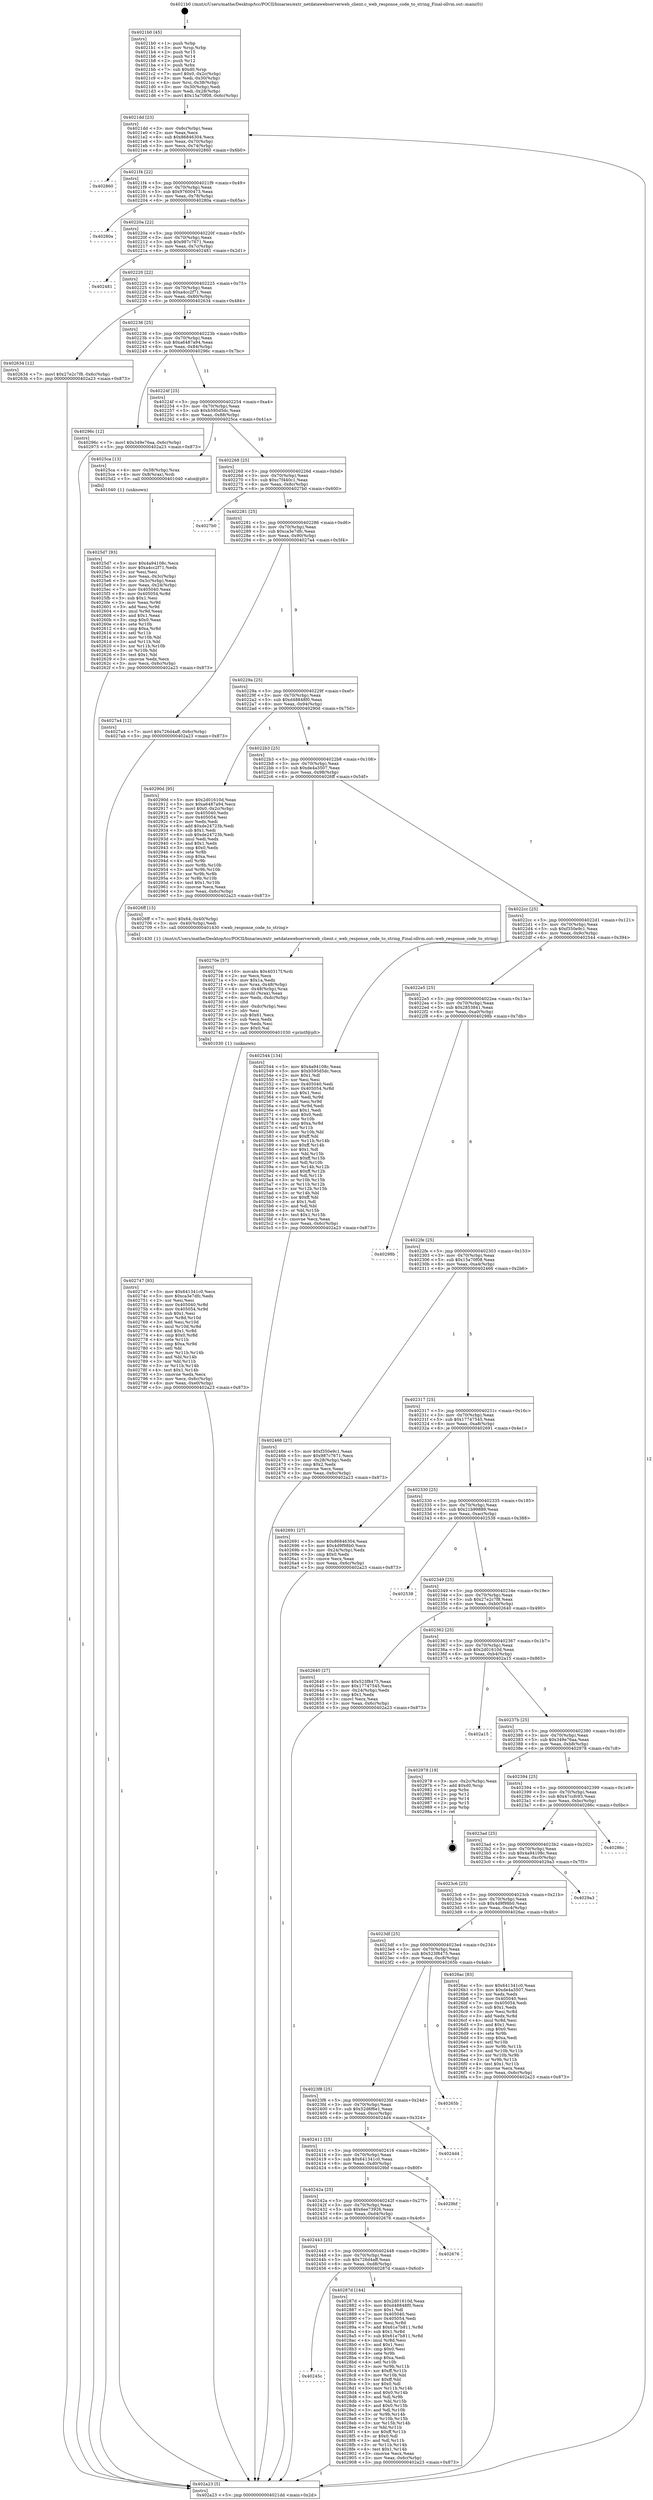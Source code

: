 digraph "0x4021b0" {
  label = "0x4021b0 (/mnt/c/Users/mathe/Desktop/tcc/POCII/binaries/extr_netdatawebserverweb_client.c_web_response_code_to_string_Final-ollvm.out::main(0))"
  labelloc = "t"
  node[shape=record]

  Entry [label="",width=0.3,height=0.3,shape=circle,fillcolor=black,style=filled]
  "0x4021dd" [label="{
     0x4021dd [23]\l
     | [instrs]\l
     &nbsp;&nbsp;0x4021dd \<+3\>: mov -0x6c(%rbp),%eax\l
     &nbsp;&nbsp;0x4021e0 \<+2\>: mov %eax,%ecx\l
     &nbsp;&nbsp;0x4021e2 \<+6\>: sub $0x86846304,%ecx\l
     &nbsp;&nbsp;0x4021e8 \<+3\>: mov %eax,-0x70(%rbp)\l
     &nbsp;&nbsp;0x4021eb \<+3\>: mov %ecx,-0x74(%rbp)\l
     &nbsp;&nbsp;0x4021ee \<+6\>: je 0000000000402860 \<main+0x6b0\>\l
  }"]
  "0x402860" [label="{
     0x402860\l
  }", style=dashed]
  "0x4021f4" [label="{
     0x4021f4 [22]\l
     | [instrs]\l
     &nbsp;&nbsp;0x4021f4 \<+5\>: jmp 00000000004021f9 \<main+0x49\>\l
     &nbsp;&nbsp;0x4021f9 \<+3\>: mov -0x70(%rbp),%eax\l
     &nbsp;&nbsp;0x4021fc \<+5\>: sub $0x97600473,%eax\l
     &nbsp;&nbsp;0x402201 \<+3\>: mov %eax,-0x78(%rbp)\l
     &nbsp;&nbsp;0x402204 \<+6\>: je 000000000040280a \<main+0x65a\>\l
  }"]
  Exit [label="",width=0.3,height=0.3,shape=circle,fillcolor=black,style=filled,peripheries=2]
  "0x40280a" [label="{
     0x40280a\l
  }", style=dashed]
  "0x40220a" [label="{
     0x40220a [22]\l
     | [instrs]\l
     &nbsp;&nbsp;0x40220a \<+5\>: jmp 000000000040220f \<main+0x5f\>\l
     &nbsp;&nbsp;0x40220f \<+3\>: mov -0x70(%rbp),%eax\l
     &nbsp;&nbsp;0x402212 \<+5\>: sub $0x987c7671,%eax\l
     &nbsp;&nbsp;0x402217 \<+3\>: mov %eax,-0x7c(%rbp)\l
     &nbsp;&nbsp;0x40221a \<+6\>: je 0000000000402481 \<main+0x2d1\>\l
  }"]
  "0x40245c" [label="{
     0x40245c\l
  }", style=dashed]
  "0x402481" [label="{
     0x402481\l
  }", style=dashed]
  "0x402220" [label="{
     0x402220 [22]\l
     | [instrs]\l
     &nbsp;&nbsp;0x402220 \<+5\>: jmp 0000000000402225 \<main+0x75\>\l
     &nbsp;&nbsp;0x402225 \<+3\>: mov -0x70(%rbp),%eax\l
     &nbsp;&nbsp;0x402228 \<+5\>: sub $0xa4cc2f71,%eax\l
     &nbsp;&nbsp;0x40222d \<+3\>: mov %eax,-0x80(%rbp)\l
     &nbsp;&nbsp;0x402230 \<+6\>: je 0000000000402634 \<main+0x484\>\l
  }"]
  "0x40287d" [label="{
     0x40287d [144]\l
     | [instrs]\l
     &nbsp;&nbsp;0x40287d \<+5\>: mov $0x2d01610d,%eax\l
     &nbsp;&nbsp;0x402882 \<+5\>: mov $0xd48848f0,%ecx\l
     &nbsp;&nbsp;0x402887 \<+2\>: mov $0x1,%dl\l
     &nbsp;&nbsp;0x402889 \<+7\>: mov 0x405040,%esi\l
     &nbsp;&nbsp;0x402890 \<+7\>: mov 0x405054,%edi\l
     &nbsp;&nbsp;0x402897 \<+3\>: mov %esi,%r8d\l
     &nbsp;&nbsp;0x40289a \<+7\>: add $0x61e7b811,%r8d\l
     &nbsp;&nbsp;0x4028a1 \<+4\>: sub $0x1,%r8d\l
     &nbsp;&nbsp;0x4028a5 \<+7\>: sub $0x61e7b811,%r8d\l
     &nbsp;&nbsp;0x4028ac \<+4\>: imul %r8d,%esi\l
     &nbsp;&nbsp;0x4028b0 \<+3\>: and $0x1,%esi\l
     &nbsp;&nbsp;0x4028b3 \<+3\>: cmp $0x0,%esi\l
     &nbsp;&nbsp;0x4028b6 \<+4\>: sete %r9b\l
     &nbsp;&nbsp;0x4028ba \<+3\>: cmp $0xa,%edi\l
     &nbsp;&nbsp;0x4028bd \<+4\>: setl %r10b\l
     &nbsp;&nbsp;0x4028c1 \<+3\>: mov %r9b,%r11b\l
     &nbsp;&nbsp;0x4028c4 \<+4\>: xor $0xff,%r11b\l
     &nbsp;&nbsp;0x4028c8 \<+3\>: mov %r10b,%bl\l
     &nbsp;&nbsp;0x4028cb \<+3\>: xor $0xff,%bl\l
     &nbsp;&nbsp;0x4028ce \<+3\>: xor $0x0,%dl\l
     &nbsp;&nbsp;0x4028d1 \<+3\>: mov %r11b,%r14b\l
     &nbsp;&nbsp;0x4028d4 \<+4\>: and $0x0,%r14b\l
     &nbsp;&nbsp;0x4028d8 \<+3\>: and %dl,%r9b\l
     &nbsp;&nbsp;0x4028db \<+3\>: mov %bl,%r15b\l
     &nbsp;&nbsp;0x4028de \<+4\>: and $0x0,%r15b\l
     &nbsp;&nbsp;0x4028e2 \<+3\>: and %dl,%r10b\l
     &nbsp;&nbsp;0x4028e5 \<+3\>: or %r9b,%r14b\l
     &nbsp;&nbsp;0x4028e8 \<+3\>: or %r10b,%r15b\l
     &nbsp;&nbsp;0x4028eb \<+3\>: xor %r15b,%r14b\l
     &nbsp;&nbsp;0x4028ee \<+3\>: or %bl,%r11b\l
     &nbsp;&nbsp;0x4028f1 \<+4\>: xor $0xff,%r11b\l
     &nbsp;&nbsp;0x4028f5 \<+3\>: or $0x0,%dl\l
     &nbsp;&nbsp;0x4028f8 \<+3\>: and %dl,%r11b\l
     &nbsp;&nbsp;0x4028fb \<+3\>: or %r11b,%r14b\l
     &nbsp;&nbsp;0x4028fe \<+4\>: test $0x1,%r14b\l
     &nbsp;&nbsp;0x402902 \<+3\>: cmovne %ecx,%eax\l
     &nbsp;&nbsp;0x402905 \<+3\>: mov %eax,-0x6c(%rbp)\l
     &nbsp;&nbsp;0x402908 \<+5\>: jmp 0000000000402a23 \<main+0x873\>\l
  }"]
  "0x402634" [label="{
     0x402634 [12]\l
     | [instrs]\l
     &nbsp;&nbsp;0x402634 \<+7\>: movl $0x27e2c7f8,-0x6c(%rbp)\l
     &nbsp;&nbsp;0x40263b \<+5\>: jmp 0000000000402a23 \<main+0x873\>\l
  }"]
  "0x402236" [label="{
     0x402236 [25]\l
     | [instrs]\l
     &nbsp;&nbsp;0x402236 \<+5\>: jmp 000000000040223b \<main+0x8b\>\l
     &nbsp;&nbsp;0x40223b \<+3\>: mov -0x70(%rbp),%eax\l
     &nbsp;&nbsp;0x40223e \<+5\>: sub $0xa6487a94,%eax\l
     &nbsp;&nbsp;0x402243 \<+6\>: mov %eax,-0x84(%rbp)\l
     &nbsp;&nbsp;0x402249 \<+6\>: je 000000000040296c \<main+0x7bc\>\l
  }"]
  "0x402443" [label="{
     0x402443 [25]\l
     | [instrs]\l
     &nbsp;&nbsp;0x402443 \<+5\>: jmp 0000000000402448 \<main+0x298\>\l
     &nbsp;&nbsp;0x402448 \<+3\>: mov -0x70(%rbp),%eax\l
     &nbsp;&nbsp;0x40244b \<+5\>: sub $0x726d4aff,%eax\l
     &nbsp;&nbsp;0x402450 \<+6\>: mov %eax,-0xd8(%rbp)\l
     &nbsp;&nbsp;0x402456 \<+6\>: je 000000000040287d \<main+0x6cd\>\l
  }"]
  "0x40296c" [label="{
     0x40296c [12]\l
     | [instrs]\l
     &nbsp;&nbsp;0x40296c \<+7\>: movl $0x349e76aa,-0x6c(%rbp)\l
     &nbsp;&nbsp;0x402973 \<+5\>: jmp 0000000000402a23 \<main+0x873\>\l
  }"]
  "0x40224f" [label="{
     0x40224f [25]\l
     | [instrs]\l
     &nbsp;&nbsp;0x40224f \<+5\>: jmp 0000000000402254 \<main+0xa4\>\l
     &nbsp;&nbsp;0x402254 \<+3\>: mov -0x70(%rbp),%eax\l
     &nbsp;&nbsp;0x402257 \<+5\>: sub $0xb595d5dc,%eax\l
     &nbsp;&nbsp;0x40225c \<+6\>: mov %eax,-0x88(%rbp)\l
     &nbsp;&nbsp;0x402262 \<+6\>: je 00000000004025ca \<main+0x41a\>\l
  }"]
  "0x402676" [label="{
     0x402676\l
  }", style=dashed]
  "0x4025ca" [label="{
     0x4025ca [13]\l
     | [instrs]\l
     &nbsp;&nbsp;0x4025ca \<+4\>: mov -0x38(%rbp),%rax\l
     &nbsp;&nbsp;0x4025ce \<+4\>: mov 0x8(%rax),%rdi\l
     &nbsp;&nbsp;0x4025d2 \<+5\>: call 0000000000401040 \<atoi@plt\>\l
     | [calls]\l
     &nbsp;&nbsp;0x401040 \{1\} (unknown)\l
  }"]
  "0x402268" [label="{
     0x402268 [25]\l
     | [instrs]\l
     &nbsp;&nbsp;0x402268 \<+5\>: jmp 000000000040226d \<main+0xbd\>\l
     &nbsp;&nbsp;0x40226d \<+3\>: mov -0x70(%rbp),%eax\l
     &nbsp;&nbsp;0x402270 \<+5\>: sub $0xc7f440c1,%eax\l
     &nbsp;&nbsp;0x402275 \<+6\>: mov %eax,-0x8c(%rbp)\l
     &nbsp;&nbsp;0x40227b \<+6\>: je 00000000004027b0 \<main+0x600\>\l
  }"]
  "0x40242a" [label="{
     0x40242a [25]\l
     | [instrs]\l
     &nbsp;&nbsp;0x40242a \<+5\>: jmp 000000000040242f \<main+0x27f\>\l
     &nbsp;&nbsp;0x40242f \<+3\>: mov -0x70(%rbp),%eax\l
     &nbsp;&nbsp;0x402432 \<+5\>: sub $0x6ee73926,%eax\l
     &nbsp;&nbsp;0x402437 \<+6\>: mov %eax,-0xd4(%rbp)\l
     &nbsp;&nbsp;0x40243d \<+6\>: je 0000000000402676 \<main+0x4c6\>\l
  }"]
  "0x4027b0" [label="{
     0x4027b0\l
  }", style=dashed]
  "0x402281" [label="{
     0x402281 [25]\l
     | [instrs]\l
     &nbsp;&nbsp;0x402281 \<+5\>: jmp 0000000000402286 \<main+0xd6\>\l
     &nbsp;&nbsp;0x402286 \<+3\>: mov -0x70(%rbp),%eax\l
     &nbsp;&nbsp;0x402289 \<+5\>: sub $0xca3e7dfc,%eax\l
     &nbsp;&nbsp;0x40228e \<+6\>: mov %eax,-0x90(%rbp)\l
     &nbsp;&nbsp;0x402294 \<+6\>: je 00000000004027a4 \<main+0x5f4\>\l
  }"]
  "0x4029bf" [label="{
     0x4029bf\l
  }", style=dashed]
  "0x4027a4" [label="{
     0x4027a4 [12]\l
     | [instrs]\l
     &nbsp;&nbsp;0x4027a4 \<+7\>: movl $0x726d4aff,-0x6c(%rbp)\l
     &nbsp;&nbsp;0x4027ab \<+5\>: jmp 0000000000402a23 \<main+0x873\>\l
  }"]
  "0x40229a" [label="{
     0x40229a [25]\l
     | [instrs]\l
     &nbsp;&nbsp;0x40229a \<+5\>: jmp 000000000040229f \<main+0xef\>\l
     &nbsp;&nbsp;0x40229f \<+3\>: mov -0x70(%rbp),%eax\l
     &nbsp;&nbsp;0x4022a2 \<+5\>: sub $0xd48848f0,%eax\l
     &nbsp;&nbsp;0x4022a7 \<+6\>: mov %eax,-0x94(%rbp)\l
     &nbsp;&nbsp;0x4022ad \<+6\>: je 000000000040290d \<main+0x75d\>\l
  }"]
  "0x402411" [label="{
     0x402411 [25]\l
     | [instrs]\l
     &nbsp;&nbsp;0x402411 \<+5\>: jmp 0000000000402416 \<main+0x266\>\l
     &nbsp;&nbsp;0x402416 \<+3\>: mov -0x70(%rbp),%eax\l
     &nbsp;&nbsp;0x402419 \<+5\>: sub $0x641341c0,%eax\l
     &nbsp;&nbsp;0x40241e \<+6\>: mov %eax,-0xd0(%rbp)\l
     &nbsp;&nbsp;0x402424 \<+6\>: je 00000000004029bf \<main+0x80f\>\l
  }"]
  "0x40290d" [label="{
     0x40290d [95]\l
     | [instrs]\l
     &nbsp;&nbsp;0x40290d \<+5\>: mov $0x2d01610d,%eax\l
     &nbsp;&nbsp;0x402912 \<+5\>: mov $0xa6487a94,%ecx\l
     &nbsp;&nbsp;0x402917 \<+7\>: movl $0x0,-0x2c(%rbp)\l
     &nbsp;&nbsp;0x40291e \<+7\>: mov 0x405040,%edx\l
     &nbsp;&nbsp;0x402925 \<+7\>: mov 0x405054,%esi\l
     &nbsp;&nbsp;0x40292c \<+2\>: mov %edx,%edi\l
     &nbsp;&nbsp;0x40292e \<+6\>: add $0xde24723b,%edi\l
     &nbsp;&nbsp;0x402934 \<+3\>: sub $0x1,%edi\l
     &nbsp;&nbsp;0x402937 \<+6\>: sub $0xde24723b,%edi\l
     &nbsp;&nbsp;0x40293d \<+3\>: imul %edi,%edx\l
     &nbsp;&nbsp;0x402940 \<+3\>: and $0x1,%edx\l
     &nbsp;&nbsp;0x402943 \<+3\>: cmp $0x0,%edx\l
     &nbsp;&nbsp;0x402946 \<+4\>: sete %r8b\l
     &nbsp;&nbsp;0x40294a \<+3\>: cmp $0xa,%esi\l
     &nbsp;&nbsp;0x40294d \<+4\>: setl %r9b\l
     &nbsp;&nbsp;0x402951 \<+3\>: mov %r8b,%r10b\l
     &nbsp;&nbsp;0x402954 \<+3\>: and %r9b,%r10b\l
     &nbsp;&nbsp;0x402957 \<+3\>: xor %r9b,%r8b\l
     &nbsp;&nbsp;0x40295a \<+3\>: or %r8b,%r10b\l
     &nbsp;&nbsp;0x40295d \<+4\>: test $0x1,%r10b\l
     &nbsp;&nbsp;0x402961 \<+3\>: cmovne %ecx,%eax\l
     &nbsp;&nbsp;0x402964 \<+3\>: mov %eax,-0x6c(%rbp)\l
     &nbsp;&nbsp;0x402967 \<+5\>: jmp 0000000000402a23 \<main+0x873\>\l
  }"]
  "0x4022b3" [label="{
     0x4022b3 [25]\l
     | [instrs]\l
     &nbsp;&nbsp;0x4022b3 \<+5\>: jmp 00000000004022b8 \<main+0x108\>\l
     &nbsp;&nbsp;0x4022b8 \<+3\>: mov -0x70(%rbp),%eax\l
     &nbsp;&nbsp;0x4022bb \<+5\>: sub $0xde4a3507,%eax\l
     &nbsp;&nbsp;0x4022c0 \<+6\>: mov %eax,-0x98(%rbp)\l
     &nbsp;&nbsp;0x4022c6 \<+6\>: je 00000000004026ff \<main+0x54f\>\l
  }"]
  "0x4024d4" [label="{
     0x4024d4\l
  }", style=dashed]
  "0x4026ff" [label="{
     0x4026ff [15]\l
     | [instrs]\l
     &nbsp;&nbsp;0x4026ff \<+7\>: movl $0x64,-0x40(%rbp)\l
     &nbsp;&nbsp;0x402706 \<+3\>: mov -0x40(%rbp),%edi\l
     &nbsp;&nbsp;0x402709 \<+5\>: call 0000000000401430 \<web_response_code_to_string\>\l
     | [calls]\l
     &nbsp;&nbsp;0x401430 \{1\} (/mnt/c/Users/mathe/Desktop/tcc/POCII/binaries/extr_netdatawebserverweb_client.c_web_response_code_to_string_Final-ollvm.out::web_response_code_to_string)\l
  }"]
  "0x4022cc" [label="{
     0x4022cc [25]\l
     | [instrs]\l
     &nbsp;&nbsp;0x4022cc \<+5\>: jmp 00000000004022d1 \<main+0x121\>\l
     &nbsp;&nbsp;0x4022d1 \<+3\>: mov -0x70(%rbp),%eax\l
     &nbsp;&nbsp;0x4022d4 \<+5\>: sub $0xf350e9c1,%eax\l
     &nbsp;&nbsp;0x4022d9 \<+6\>: mov %eax,-0x9c(%rbp)\l
     &nbsp;&nbsp;0x4022df \<+6\>: je 0000000000402544 \<main+0x394\>\l
  }"]
  "0x4023f8" [label="{
     0x4023f8 [25]\l
     | [instrs]\l
     &nbsp;&nbsp;0x4023f8 \<+5\>: jmp 00000000004023fd \<main+0x24d\>\l
     &nbsp;&nbsp;0x4023fd \<+3\>: mov -0x70(%rbp),%eax\l
     &nbsp;&nbsp;0x402400 \<+5\>: sub $0x52d6f6e1,%eax\l
     &nbsp;&nbsp;0x402405 \<+6\>: mov %eax,-0xcc(%rbp)\l
     &nbsp;&nbsp;0x40240b \<+6\>: je 00000000004024d4 \<main+0x324\>\l
  }"]
  "0x402544" [label="{
     0x402544 [134]\l
     | [instrs]\l
     &nbsp;&nbsp;0x402544 \<+5\>: mov $0x4a94108c,%eax\l
     &nbsp;&nbsp;0x402549 \<+5\>: mov $0xb595d5dc,%ecx\l
     &nbsp;&nbsp;0x40254e \<+2\>: mov $0x1,%dl\l
     &nbsp;&nbsp;0x402550 \<+2\>: xor %esi,%esi\l
     &nbsp;&nbsp;0x402552 \<+7\>: mov 0x405040,%edi\l
     &nbsp;&nbsp;0x402559 \<+8\>: mov 0x405054,%r8d\l
     &nbsp;&nbsp;0x402561 \<+3\>: sub $0x1,%esi\l
     &nbsp;&nbsp;0x402564 \<+3\>: mov %edi,%r9d\l
     &nbsp;&nbsp;0x402567 \<+3\>: add %esi,%r9d\l
     &nbsp;&nbsp;0x40256a \<+4\>: imul %r9d,%edi\l
     &nbsp;&nbsp;0x40256e \<+3\>: and $0x1,%edi\l
     &nbsp;&nbsp;0x402571 \<+3\>: cmp $0x0,%edi\l
     &nbsp;&nbsp;0x402574 \<+4\>: sete %r10b\l
     &nbsp;&nbsp;0x402578 \<+4\>: cmp $0xa,%r8d\l
     &nbsp;&nbsp;0x40257c \<+4\>: setl %r11b\l
     &nbsp;&nbsp;0x402580 \<+3\>: mov %r10b,%bl\l
     &nbsp;&nbsp;0x402583 \<+3\>: xor $0xff,%bl\l
     &nbsp;&nbsp;0x402586 \<+3\>: mov %r11b,%r14b\l
     &nbsp;&nbsp;0x402589 \<+4\>: xor $0xff,%r14b\l
     &nbsp;&nbsp;0x40258d \<+3\>: xor $0x1,%dl\l
     &nbsp;&nbsp;0x402590 \<+3\>: mov %bl,%r15b\l
     &nbsp;&nbsp;0x402593 \<+4\>: and $0xff,%r15b\l
     &nbsp;&nbsp;0x402597 \<+3\>: and %dl,%r10b\l
     &nbsp;&nbsp;0x40259a \<+3\>: mov %r14b,%r12b\l
     &nbsp;&nbsp;0x40259d \<+4\>: and $0xff,%r12b\l
     &nbsp;&nbsp;0x4025a1 \<+3\>: and %dl,%r11b\l
     &nbsp;&nbsp;0x4025a4 \<+3\>: or %r10b,%r15b\l
     &nbsp;&nbsp;0x4025a7 \<+3\>: or %r11b,%r12b\l
     &nbsp;&nbsp;0x4025aa \<+3\>: xor %r12b,%r15b\l
     &nbsp;&nbsp;0x4025ad \<+3\>: or %r14b,%bl\l
     &nbsp;&nbsp;0x4025b0 \<+3\>: xor $0xff,%bl\l
     &nbsp;&nbsp;0x4025b3 \<+3\>: or $0x1,%dl\l
     &nbsp;&nbsp;0x4025b6 \<+2\>: and %dl,%bl\l
     &nbsp;&nbsp;0x4025b8 \<+3\>: or %bl,%r15b\l
     &nbsp;&nbsp;0x4025bb \<+4\>: test $0x1,%r15b\l
     &nbsp;&nbsp;0x4025bf \<+3\>: cmovne %ecx,%eax\l
     &nbsp;&nbsp;0x4025c2 \<+3\>: mov %eax,-0x6c(%rbp)\l
     &nbsp;&nbsp;0x4025c5 \<+5\>: jmp 0000000000402a23 \<main+0x873\>\l
  }"]
  "0x4022e5" [label="{
     0x4022e5 [25]\l
     | [instrs]\l
     &nbsp;&nbsp;0x4022e5 \<+5\>: jmp 00000000004022ea \<main+0x13a\>\l
     &nbsp;&nbsp;0x4022ea \<+3\>: mov -0x70(%rbp),%eax\l
     &nbsp;&nbsp;0x4022ed \<+5\>: sub $0x2853841,%eax\l
     &nbsp;&nbsp;0x4022f2 \<+6\>: mov %eax,-0xa0(%rbp)\l
     &nbsp;&nbsp;0x4022f8 \<+6\>: je 000000000040298b \<main+0x7db\>\l
  }"]
  "0x40265b" [label="{
     0x40265b\l
  }", style=dashed]
  "0x40298b" [label="{
     0x40298b\l
  }", style=dashed]
  "0x4022fe" [label="{
     0x4022fe [25]\l
     | [instrs]\l
     &nbsp;&nbsp;0x4022fe \<+5\>: jmp 0000000000402303 \<main+0x153\>\l
     &nbsp;&nbsp;0x402303 \<+3\>: mov -0x70(%rbp),%eax\l
     &nbsp;&nbsp;0x402306 \<+5\>: sub $0x15a70f08,%eax\l
     &nbsp;&nbsp;0x40230b \<+6\>: mov %eax,-0xa4(%rbp)\l
     &nbsp;&nbsp;0x402311 \<+6\>: je 0000000000402466 \<main+0x2b6\>\l
  }"]
  "0x402747" [label="{
     0x402747 [93]\l
     | [instrs]\l
     &nbsp;&nbsp;0x402747 \<+5\>: mov $0x641341c0,%ecx\l
     &nbsp;&nbsp;0x40274c \<+5\>: mov $0xca3e7dfc,%edx\l
     &nbsp;&nbsp;0x402751 \<+2\>: xor %esi,%esi\l
     &nbsp;&nbsp;0x402753 \<+8\>: mov 0x405040,%r8d\l
     &nbsp;&nbsp;0x40275b \<+8\>: mov 0x405054,%r9d\l
     &nbsp;&nbsp;0x402763 \<+3\>: sub $0x1,%esi\l
     &nbsp;&nbsp;0x402766 \<+3\>: mov %r8d,%r10d\l
     &nbsp;&nbsp;0x402769 \<+3\>: add %esi,%r10d\l
     &nbsp;&nbsp;0x40276c \<+4\>: imul %r10d,%r8d\l
     &nbsp;&nbsp;0x402770 \<+4\>: and $0x1,%r8d\l
     &nbsp;&nbsp;0x402774 \<+4\>: cmp $0x0,%r8d\l
     &nbsp;&nbsp;0x402778 \<+4\>: sete %r11b\l
     &nbsp;&nbsp;0x40277c \<+4\>: cmp $0xa,%r9d\l
     &nbsp;&nbsp;0x402780 \<+3\>: setl %bl\l
     &nbsp;&nbsp;0x402783 \<+3\>: mov %r11b,%r14b\l
     &nbsp;&nbsp;0x402786 \<+3\>: and %bl,%r14b\l
     &nbsp;&nbsp;0x402789 \<+3\>: xor %bl,%r11b\l
     &nbsp;&nbsp;0x40278c \<+3\>: or %r11b,%r14b\l
     &nbsp;&nbsp;0x40278f \<+4\>: test $0x1,%r14b\l
     &nbsp;&nbsp;0x402793 \<+3\>: cmovne %edx,%ecx\l
     &nbsp;&nbsp;0x402796 \<+3\>: mov %ecx,-0x6c(%rbp)\l
     &nbsp;&nbsp;0x402799 \<+6\>: mov %eax,-0xe0(%rbp)\l
     &nbsp;&nbsp;0x40279f \<+5\>: jmp 0000000000402a23 \<main+0x873\>\l
  }"]
  "0x402466" [label="{
     0x402466 [27]\l
     | [instrs]\l
     &nbsp;&nbsp;0x402466 \<+5\>: mov $0xf350e9c1,%eax\l
     &nbsp;&nbsp;0x40246b \<+5\>: mov $0x987c7671,%ecx\l
     &nbsp;&nbsp;0x402470 \<+3\>: mov -0x28(%rbp),%edx\l
     &nbsp;&nbsp;0x402473 \<+3\>: cmp $0x2,%edx\l
     &nbsp;&nbsp;0x402476 \<+3\>: cmovne %ecx,%eax\l
     &nbsp;&nbsp;0x402479 \<+3\>: mov %eax,-0x6c(%rbp)\l
     &nbsp;&nbsp;0x40247c \<+5\>: jmp 0000000000402a23 \<main+0x873\>\l
  }"]
  "0x402317" [label="{
     0x402317 [25]\l
     | [instrs]\l
     &nbsp;&nbsp;0x402317 \<+5\>: jmp 000000000040231c \<main+0x16c\>\l
     &nbsp;&nbsp;0x40231c \<+3\>: mov -0x70(%rbp),%eax\l
     &nbsp;&nbsp;0x40231f \<+5\>: sub $0x17747545,%eax\l
     &nbsp;&nbsp;0x402324 \<+6\>: mov %eax,-0xa8(%rbp)\l
     &nbsp;&nbsp;0x40232a \<+6\>: je 0000000000402691 \<main+0x4e1\>\l
  }"]
  "0x402a23" [label="{
     0x402a23 [5]\l
     | [instrs]\l
     &nbsp;&nbsp;0x402a23 \<+5\>: jmp 00000000004021dd \<main+0x2d\>\l
  }"]
  "0x4021b0" [label="{
     0x4021b0 [45]\l
     | [instrs]\l
     &nbsp;&nbsp;0x4021b0 \<+1\>: push %rbp\l
     &nbsp;&nbsp;0x4021b1 \<+3\>: mov %rsp,%rbp\l
     &nbsp;&nbsp;0x4021b4 \<+2\>: push %r15\l
     &nbsp;&nbsp;0x4021b6 \<+2\>: push %r14\l
     &nbsp;&nbsp;0x4021b8 \<+2\>: push %r12\l
     &nbsp;&nbsp;0x4021ba \<+1\>: push %rbx\l
     &nbsp;&nbsp;0x4021bb \<+7\>: sub $0xd0,%rsp\l
     &nbsp;&nbsp;0x4021c2 \<+7\>: movl $0x0,-0x2c(%rbp)\l
     &nbsp;&nbsp;0x4021c9 \<+3\>: mov %edi,-0x30(%rbp)\l
     &nbsp;&nbsp;0x4021cc \<+4\>: mov %rsi,-0x38(%rbp)\l
     &nbsp;&nbsp;0x4021d0 \<+3\>: mov -0x30(%rbp),%edi\l
     &nbsp;&nbsp;0x4021d3 \<+3\>: mov %edi,-0x28(%rbp)\l
     &nbsp;&nbsp;0x4021d6 \<+7\>: movl $0x15a70f08,-0x6c(%rbp)\l
  }"]
  "0x4025d7" [label="{
     0x4025d7 [93]\l
     | [instrs]\l
     &nbsp;&nbsp;0x4025d7 \<+5\>: mov $0x4a94108c,%ecx\l
     &nbsp;&nbsp;0x4025dc \<+5\>: mov $0xa4cc2f71,%edx\l
     &nbsp;&nbsp;0x4025e1 \<+2\>: xor %esi,%esi\l
     &nbsp;&nbsp;0x4025e3 \<+3\>: mov %eax,-0x3c(%rbp)\l
     &nbsp;&nbsp;0x4025e6 \<+3\>: mov -0x3c(%rbp),%eax\l
     &nbsp;&nbsp;0x4025e9 \<+3\>: mov %eax,-0x24(%rbp)\l
     &nbsp;&nbsp;0x4025ec \<+7\>: mov 0x405040,%eax\l
     &nbsp;&nbsp;0x4025f3 \<+8\>: mov 0x405054,%r8d\l
     &nbsp;&nbsp;0x4025fb \<+3\>: sub $0x1,%esi\l
     &nbsp;&nbsp;0x4025fe \<+3\>: mov %eax,%r9d\l
     &nbsp;&nbsp;0x402601 \<+3\>: add %esi,%r9d\l
     &nbsp;&nbsp;0x402604 \<+4\>: imul %r9d,%eax\l
     &nbsp;&nbsp;0x402608 \<+3\>: and $0x1,%eax\l
     &nbsp;&nbsp;0x40260b \<+3\>: cmp $0x0,%eax\l
     &nbsp;&nbsp;0x40260e \<+4\>: sete %r10b\l
     &nbsp;&nbsp;0x402612 \<+4\>: cmp $0xa,%r8d\l
     &nbsp;&nbsp;0x402616 \<+4\>: setl %r11b\l
     &nbsp;&nbsp;0x40261a \<+3\>: mov %r10b,%bl\l
     &nbsp;&nbsp;0x40261d \<+3\>: and %r11b,%bl\l
     &nbsp;&nbsp;0x402620 \<+3\>: xor %r11b,%r10b\l
     &nbsp;&nbsp;0x402623 \<+3\>: or %r10b,%bl\l
     &nbsp;&nbsp;0x402626 \<+3\>: test $0x1,%bl\l
     &nbsp;&nbsp;0x402629 \<+3\>: cmovne %edx,%ecx\l
     &nbsp;&nbsp;0x40262c \<+3\>: mov %ecx,-0x6c(%rbp)\l
     &nbsp;&nbsp;0x40262f \<+5\>: jmp 0000000000402a23 \<main+0x873\>\l
  }"]
  "0x40270e" [label="{
     0x40270e [57]\l
     | [instrs]\l
     &nbsp;&nbsp;0x40270e \<+10\>: movabs $0x40317f,%rdi\l
     &nbsp;&nbsp;0x402718 \<+2\>: xor %ecx,%ecx\l
     &nbsp;&nbsp;0x40271a \<+5\>: mov $0x1a,%edx\l
     &nbsp;&nbsp;0x40271f \<+4\>: mov %rax,-0x48(%rbp)\l
     &nbsp;&nbsp;0x402723 \<+4\>: mov -0x48(%rbp),%rax\l
     &nbsp;&nbsp;0x402727 \<+3\>: movsbl (%rax),%eax\l
     &nbsp;&nbsp;0x40272a \<+6\>: mov %edx,-0xdc(%rbp)\l
     &nbsp;&nbsp;0x402730 \<+1\>: cltd\l
     &nbsp;&nbsp;0x402731 \<+6\>: mov -0xdc(%rbp),%esi\l
     &nbsp;&nbsp;0x402737 \<+2\>: idiv %esi\l
     &nbsp;&nbsp;0x402739 \<+3\>: sub $0x61,%ecx\l
     &nbsp;&nbsp;0x40273c \<+2\>: sub %ecx,%edx\l
     &nbsp;&nbsp;0x40273e \<+2\>: mov %edx,%esi\l
     &nbsp;&nbsp;0x402740 \<+2\>: mov $0x0,%al\l
     &nbsp;&nbsp;0x402742 \<+5\>: call 0000000000401030 \<printf@plt\>\l
     | [calls]\l
     &nbsp;&nbsp;0x401030 \{1\} (unknown)\l
  }"]
  "0x402691" [label="{
     0x402691 [27]\l
     | [instrs]\l
     &nbsp;&nbsp;0x402691 \<+5\>: mov $0x86846304,%eax\l
     &nbsp;&nbsp;0x402696 \<+5\>: mov $0x4d9f98b0,%ecx\l
     &nbsp;&nbsp;0x40269b \<+3\>: mov -0x24(%rbp),%edx\l
     &nbsp;&nbsp;0x40269e \<+3\>: cmp $0x0,%edx\l
     &nbsp;&nbsp;0x4026a1 \<+3\>: cmove %ecx,%eax\l
     &nbsp;&nbsp;0x4026a4 \<+3\>: mov %eax,-0x6c(%rbp)\l
     &nbsp;&nbsp;0x4026a7 \<+5\>: jmp 0000000000402a23 \<main+0x873\>\l
  }"]
  "0x402330" [label="{
     0x402330 [25]\l
     | [instrs]\l
     &nbsp;&nbsp;0x402330 \<+5\>: jmp 0000000000402335 \<main+0x185\>\l
     &nbsp;&nbsp;0x402335 \<+3\>: mov -0x70(%rbp),%eax\l
     &nbsp;&nbsp;0x402338 \<+5\>: sub $0x21b99889,%eax\l
     &nbsp;&nbsp;0x40233d \<+6\>: mov %eax,-0xac(%rbp)\l
     &nbsp;&nbsp;0x402343 \<+6\>: je 0000000000402538 \<main+0x388\>\l
  }"]
  "0x4023df" [label="{
     0x4023df [25]\l
     | [instrs]\l
     &nbsp;&nbsp;0x4023df \<+5\>: jmp 00000000004023e4 \<main+0x234\>\l
     &nbsp;&nbsp;0x4023e4 \<+3\>: mov -0x70(%rbp),%eax\l
     &nbsp;&nbsp;0x4023e7 \<+5\>: sub $0x523f8475,%eax\l
     &nbsp;&nbsp;0x4023ec \<+6\>: mov %eax,-0xc8(%rbp)\l
     &nbsp;&nbsp;0x4023f2 \<+6\>: je 000000000040265b \<main+0x4ab\>\l
  }"]
  "0x402538" [label="{
     0x402538\l
  }", style=dashed]
  "0x402349" [label="{
     0x402349 [25]\l
     | [instrs]\l
     &nbsp;&nbsp;0x402349 \<+5\>: jmp 000000000040234e \<main+0x19e\>\l
     &nbsp;&nbsp;0x40234e \<+3\>: mov -0x70(%rbp),%eax\l
     &nbsp;&nbsp;0x402351 \<+5\>: sub $0x27e2c7f8,%eax\l
     &nbsp;&nbsp;0x402356 \<+6\>: mov %eax,-0xb0(%rbp)\l
     &nbsp;&nbsp;0x40235c \<+6\>: je 0000000000402640 \<main+0x490\>\l
  }"]
  "0x4026ac" [label="{
     0x4026ac [83]\l
     | [instrs]\l
     &nbsp;&nbsp;0x4026ac \<+5\>: mov $0x641341c0,%eax\l
     &nbsp;&nbsp;0x4026b1 \<+5\>: mov $0xde4a3507,%ecx\l
     &nbsp;&nbsp;0x4026b6 \<+2\>: xor %edx,%edx\l
     &nbsp;&nbsp;0x4026b8 \<+7\>: mov 0x405040,%esi\l
     &nbsp;&nbsp;0x4026bf \<+7\>: mov 0x405054,%edi\l
     &nbsp;&nbsp;0x4026c6 \<+3\>: sub $0x1,%edx\l
     &nbsp;&nbsp;0x4026c9 \<+3\>: mov %esi,%r8d\l
     &nbsp;&nbsp;0x4026cc \<+3\>: add %edx,%r8d\l
     &nbsp;&nbsp;0x4026cf \<+4\>: imul %r8d,%esi\l
     &nbsp;&nbsp;0x4026d3 \<+3\>: and $0x1,%esi\l
     &nbsp;&nbsp;0x4026d6 \<+3\>: cmp $0x0,%esi\l
     &nbsp;&nbsp;0x4026d9 \<+4\>: sete %r9b\l
     &nbsp;&nbsp;0x4026dd \<+3\>: cmp $0xa,%edi\l
     &nbsp;&nbsp;0x4026e0 \<+4\>: setl %r10b\l
     &nbsp;&nbsp;0x4026e4 \<+3\>: mov %r9b,%r11b\l
     &nbsp;&nbsp;0x4026e7 \<+3\>: and %r10b,%r11b\l
     &nbsp;&nbsp;0x4026ea \<+3\>: xor %r10b,%r9b\l
     &nbsp;&nbsp;0x4026ed \<+3\>: or %r9b,%r11b\l
     &nbsp;&nbsp;0x4026f0 \<+4\>: test $0x1,%r11b\l
     &nbsp;&nbsp;0x4026f4 \<+3\>: cmovne %ecx,%eax\l
     &nbsp;&nbsp;0x4026f7 \<+3\>: mov %eax,-0x6c(%rbp)\l
     &nbsp;&nbsp;0x4026fa \<+5\>: jmp 0000000000402a23 \<main+0x873\>\l
  }"]
  "0x402640" [label="{
     0x402640 [27]\l
     | [instrs]\l
     &nbsp;&nbsp;0x402640 \<+5\>: mov $0x523f8475,%eax\l
     &nbsp;&nbsp;0x402645 \<+5\>: mov $0x17747545,%ecx\l
     &nbsp;&nbsp;0x40264a \<+3\>: mov -0x24(%rbp),%edx\l
     &nbsp;&nbsp;0x40264d \<+3\>: cmp $0x1,%edx\l
     &nbsp;&nbsp;0x402650 \<+3\>: cmovl %ecx,%eax\l
     &nbsp;&nbsp;0x402653 \<+3\>: mov %eax,-0x6c(%rbp)\l
     &nbsp;&nbsp;0x402656 \<+5\>: jmp 0000000000402a23 \<main+0x873\>\l
  }"]
  "0x402362" [label="{
     0x402362 [25]\l
     | [instrs]\l
     &nbsp;&nbsp;0x402362 \<+5\>: jmp 0000000000402367 \<main+0x1b7\>\l
     &nbsp;&nbsp;0x402367 \<+3\>: mov -0x70(%rbp),%eax\l
     &nbsp;&nbsp;0x40236a \<+5\>: sub $0x2d01610d,%eax\l
     &nbsp;&nbsp;0x40236f \<+6\>: mov %eax,-0xb4(%rbp)\l
     &nbsp;&nbsp;0x402375 \<+6\>: je 0000000000402a15 \<main+0x865\>\l
  }"]
  "0x4023c6" [label="{
     0x4023c6 [25]\l
     | [instrs]\l
     &nbsp;&nbsp;0x4023c6 \<+5\>: jmp 00000000004023cb \<main+0x21b\>\l
     &nbsp;&nbsp;0x4023cb \<+3\>: mov -0x70(%rbp),%eax\l
     &nbsp;&nbsp;0x4023ce \<+5\>: sub $0x4d9f98b0,%eax\l
     &nbsp;&nbsp;0x4023d3 \<+6\>: mov %eax,-0xc4(%rbp)\l
     &nbsp;&nbsp;0x4023d9 \<+6\>: je 00000000004026ac \<main+0x4fc\>\l
  }"]
  "0x402a15" [label="{
     0x402a15\l
  }", style=dashed]
  "0x40237b" [label="{
     0x40237b [25]\l
     | [instrs]\l
     &nbsp;&nbsp;0x40237b \<+5\>: jmp 0000000000402380 \<main+0x1d0\>\l
     &nbsp;&nbsp;0x402380 \<+3\>: mov -0x70(%rbp),%eax\l
     &nbsp;&nbsp;0x402383 \<+5\>: sub $0x349e76aa,%eax\l
     &nbsp;&nbsp;0x402388 \<+6\>: mov %eax,-0xb8(%rbp)\l
     &nbsp;&nbsp;0x40238e \<+6\>: je 0000000000402978 \<main+0x7c8\>\l
  }"]
  "0x4029a3" [label="{
     0x4029a3\l
  }", style=dashed]
  "0x402978" [label="{
     0x402978 [19]\l
     | [instrs]\l
     &nbsp;&nbsp;0x402978 \<+3\>: mov -0x2c(%rbp),%eax\l
     &nbsp;&nbsp;0x40297b \<+7\>: add $0xd0,%rsp\l
     &nbsp;&nbsp;0x402982 \<+1\>: pop %rbx\l
     &nbsp;&nbsp;0x402983 \<+2\>: pop %r12\l
     &nbsp;&nbsp;0x402985 \<+2\>: pop %r14\l
     &nbsp;&nbsp;0x402987 \<+2\>: pop %r15\l
     &nbsp;&nbsp;0x402989 \<+1\>: pop %rbp\l
     &nbsp;&nbsp;0x40298a \<+1\>: ret\l
  }"]
  "0x402394" [label="{
     0x402394 [25]\l
     | [instrs]\l
     &nbsp;&nbsp;0x402394 \<+5\>: jmp 0000000000402399 \<main+0x1e9\>\l
     &nbsp;&nbsp;0x402399 \<+3\>: mov -0x70(%rbp),%eax\l
     &nbsp;&nbsp;0x40239c \<+5\>: sub $0x47ccfc93,%eax\l
     &nbsp;&nbsp;0x4023a1 \<+6\>: mov %eax,-0xbc(%rbp)\l
     &nbsp;&nbsp;0x4023a7 \<+6\>: je 000000000040286c \<main+0x6bc\>\l
  }"]
  "0x4023ad" [label="{
     0x4023ad [25]\l
     | [instrs]\l
     &nbsp;&nbsp;0x4023ad \<+5\>: jmp 00000000004023b2 \<main+0x202\>\l
     &nbsp;&nbsp;0x4023b2 \<+3\>: mov -0x70(%rbp),%eax\l
     &nbsp;&nbsp;0x4023b5 \<+5\>: sub $0x4a94108c,%eax\l
     &nbsp;&nbsp;0x4023ba \<+6\>: mov %eax,-0xc0(%rbp)\l
     &nbsp;&nbsp;0x4023c0 \<+6\>: je 00000000004029a3 \<main+0x7f3\>\l
  }"]
  "0x40286c" [label="{
     0x40286c\l
  }", style=dashed]
  Entry -> "0x4021b0" [label=" 1"]
  "0x4021dd" -> "0x402860" [label=" 0"]
  "0x4021dd" -> "0x4021f4" [label=" 13"]
  "0x402978" -> Exit [label=" 1"]
  "0x4021f4" -> "0x40280a" [label=" 0"]
  "0x4021f4" -> "0x40220a" [label=" 13"]
  "0x40296c" -> "0x402a23" [label=" 1"]
  "0x40220a" -> "0x402481" [label=" 0"]
  "0x40220a" -> "0x402220" [label=" 13"]
  "0x40290d" -> "0x402a23" [label=" 1"]
  "0x402220" -> "0x402634" [label=" 1"]
  "0x402220" -> "0x402236" [label=" 12"]
  "0x40287d" -> "0x402a23" [label=" 1"]
  "0x402236" -> "0x40296c" [label=" 1"]
  "0x402236" -> "0x40224f" [label=" 11"]
  "0x402443" -> "0x40287d" [label=" 1"]
  "0x40224f" -> "0x4025ca" [label=" 1"]
  "0x40224f" -> "0x402268" [label=" 10"]
  "0x402443" -> "0x40245c" [label=" 0"]
  "0x402268" -> "0x4027b0" [label=" 0"]
  "0x402268" -> "0x402281" [label=" 10"]
  "0x40242a" -> "0x402676" [label=" 0"]
  "0x402281" -> "0x4027a4" [label=" 1"]
  "0x402281" -> "0x40229a" [label=" 9"]
  "0x40242a" -> "0x402443" [label=" 1"]
  "0x40229a" -> "0x40290d" [label=" 1"]
  "0x40229a" -> "0x4022b3" [label=" 8"]
  "0x402411" -> "0x4029bf" [label=" 0"]
  "0x4022b3" -> "0x4026ff" [label=" 1"]
  "0x4022b3" -> "0x4022cc" [label=" 7"]
  "0x402411" -> "0x40242a" [label=" 1"]
  "0x4022cc" -> "0x402544" [label=" 1"]
  "0x4022cc" -> "0x4022e5" [label=" 6"]
  "0x4023f8" -> "0x4024d4" [label=" 0"]
  "0x4022e5" -> "0x40298b" [label=" 0"]
  "0x4022e5" -> "0x4022fe" [label=" 6"]
  "0x4023f8" -> "0x402411" [label=" 1"]
  "0x4022fe" -> "0x402466" [label=" 1"]
  "0x4022fe" -> "0x402317" [label=" 5"]
  "0x402466" -> "0x402a23" [label=" 1"]
  "0x4021b0" -> "0x4021dd" [label=" 1"]
  "0x402a23" -> "0x4021dd" [label=" 12"]
  "0x402544" -> "0x402a23" [label=" 1"]
  "0x4025ca" -> "0x4025d7" [label=" 1"]
  "0x4025d7" -> "0x402a23" [label=" 1"]
  "0x402634" -> "0x402a23" [label=" 1"]
  "0x4023df" -> "0x40265b" [label=" 0"]
  "0x402317" -> "0x402691" [label=" 1"]
  "0x402317" -> "0x402330" [label=" 4"]
  "0x4023df" -> "0x4023f8" [label=" 1"]
  "0x402330" -> "0x402538" [label=" 0"]
  "0x402330" -> "0x402349" [label=" 4"]
  "0x4027a4" -> "0x402a23" [label=" 1"]
  "0x402349" -> "0x402640" [label=" 1"]
  "0x402349" -> "0x402362" [label=" 3"]
  "0x402640" -> "0x402a23" [label=" 1"]
  "0x402691" -> "0x402a23" [label=" 1"]
  "0x402747" -> "0x402a23" [label=" 1"]
  "0x402362" -> "0x402a15" [label=" 0"]
  "0x402362" -> "0x40237b" [label=" 3"]
  "0x4026ff" -> "0x40270e" [label=" 1"]
  "0x40237b" -> "0x402978" [label=" 1"]
  "0x40237b" -> "0x402394" [label=" 2"]
  "0x4026ac" -> "0x402a23" [label=" 1"]
  "0x402394" -> "0x40286c" [label=" 0"]
  "0x402394" -> "0x4023ad" [label=" 2"]
  "0x4023c6" -> "0x4023df" [label=" 1"]
  "0x4023ad" -> "0x4029a3" [label=" 0"]
  "0x4023ad" -> "0x4023c6" [label=" 2"]
  "0x40270e" -> "0x402747" [label=" 1"]
  "0x4023c6" -> "0x4026ac" [label=" 1"]
}
